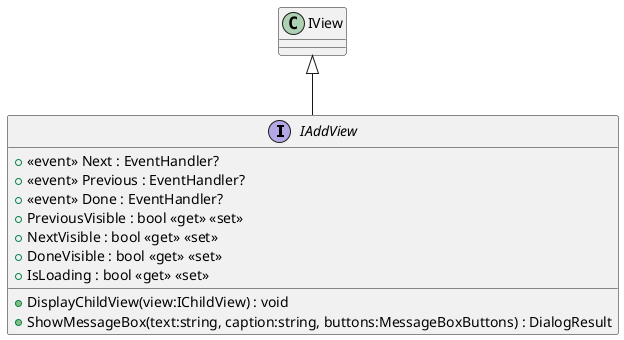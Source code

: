 @startuml
interface IAddView {
    +  <<event>> Next : EventHandler? 
    +  <<event>> Previous : EventHandler? 
    +  <<event>> Done : EventHandler? 
    + PreviousVisible : bool <<get>> <<set>>
    + NextVisible : bool <<get>> <<set>>
    + DoneVisible : bool <<get>> <<set>>
    + DisplayChildView(view:IChildView) : void
    + IsLoading : bool <<get>> <<set>>
    + ShowMessageBox(text:string, caption:string, buttons:MessageBoxButtons) : DialogResult
}
IView <|-- IAddView
@enduml
